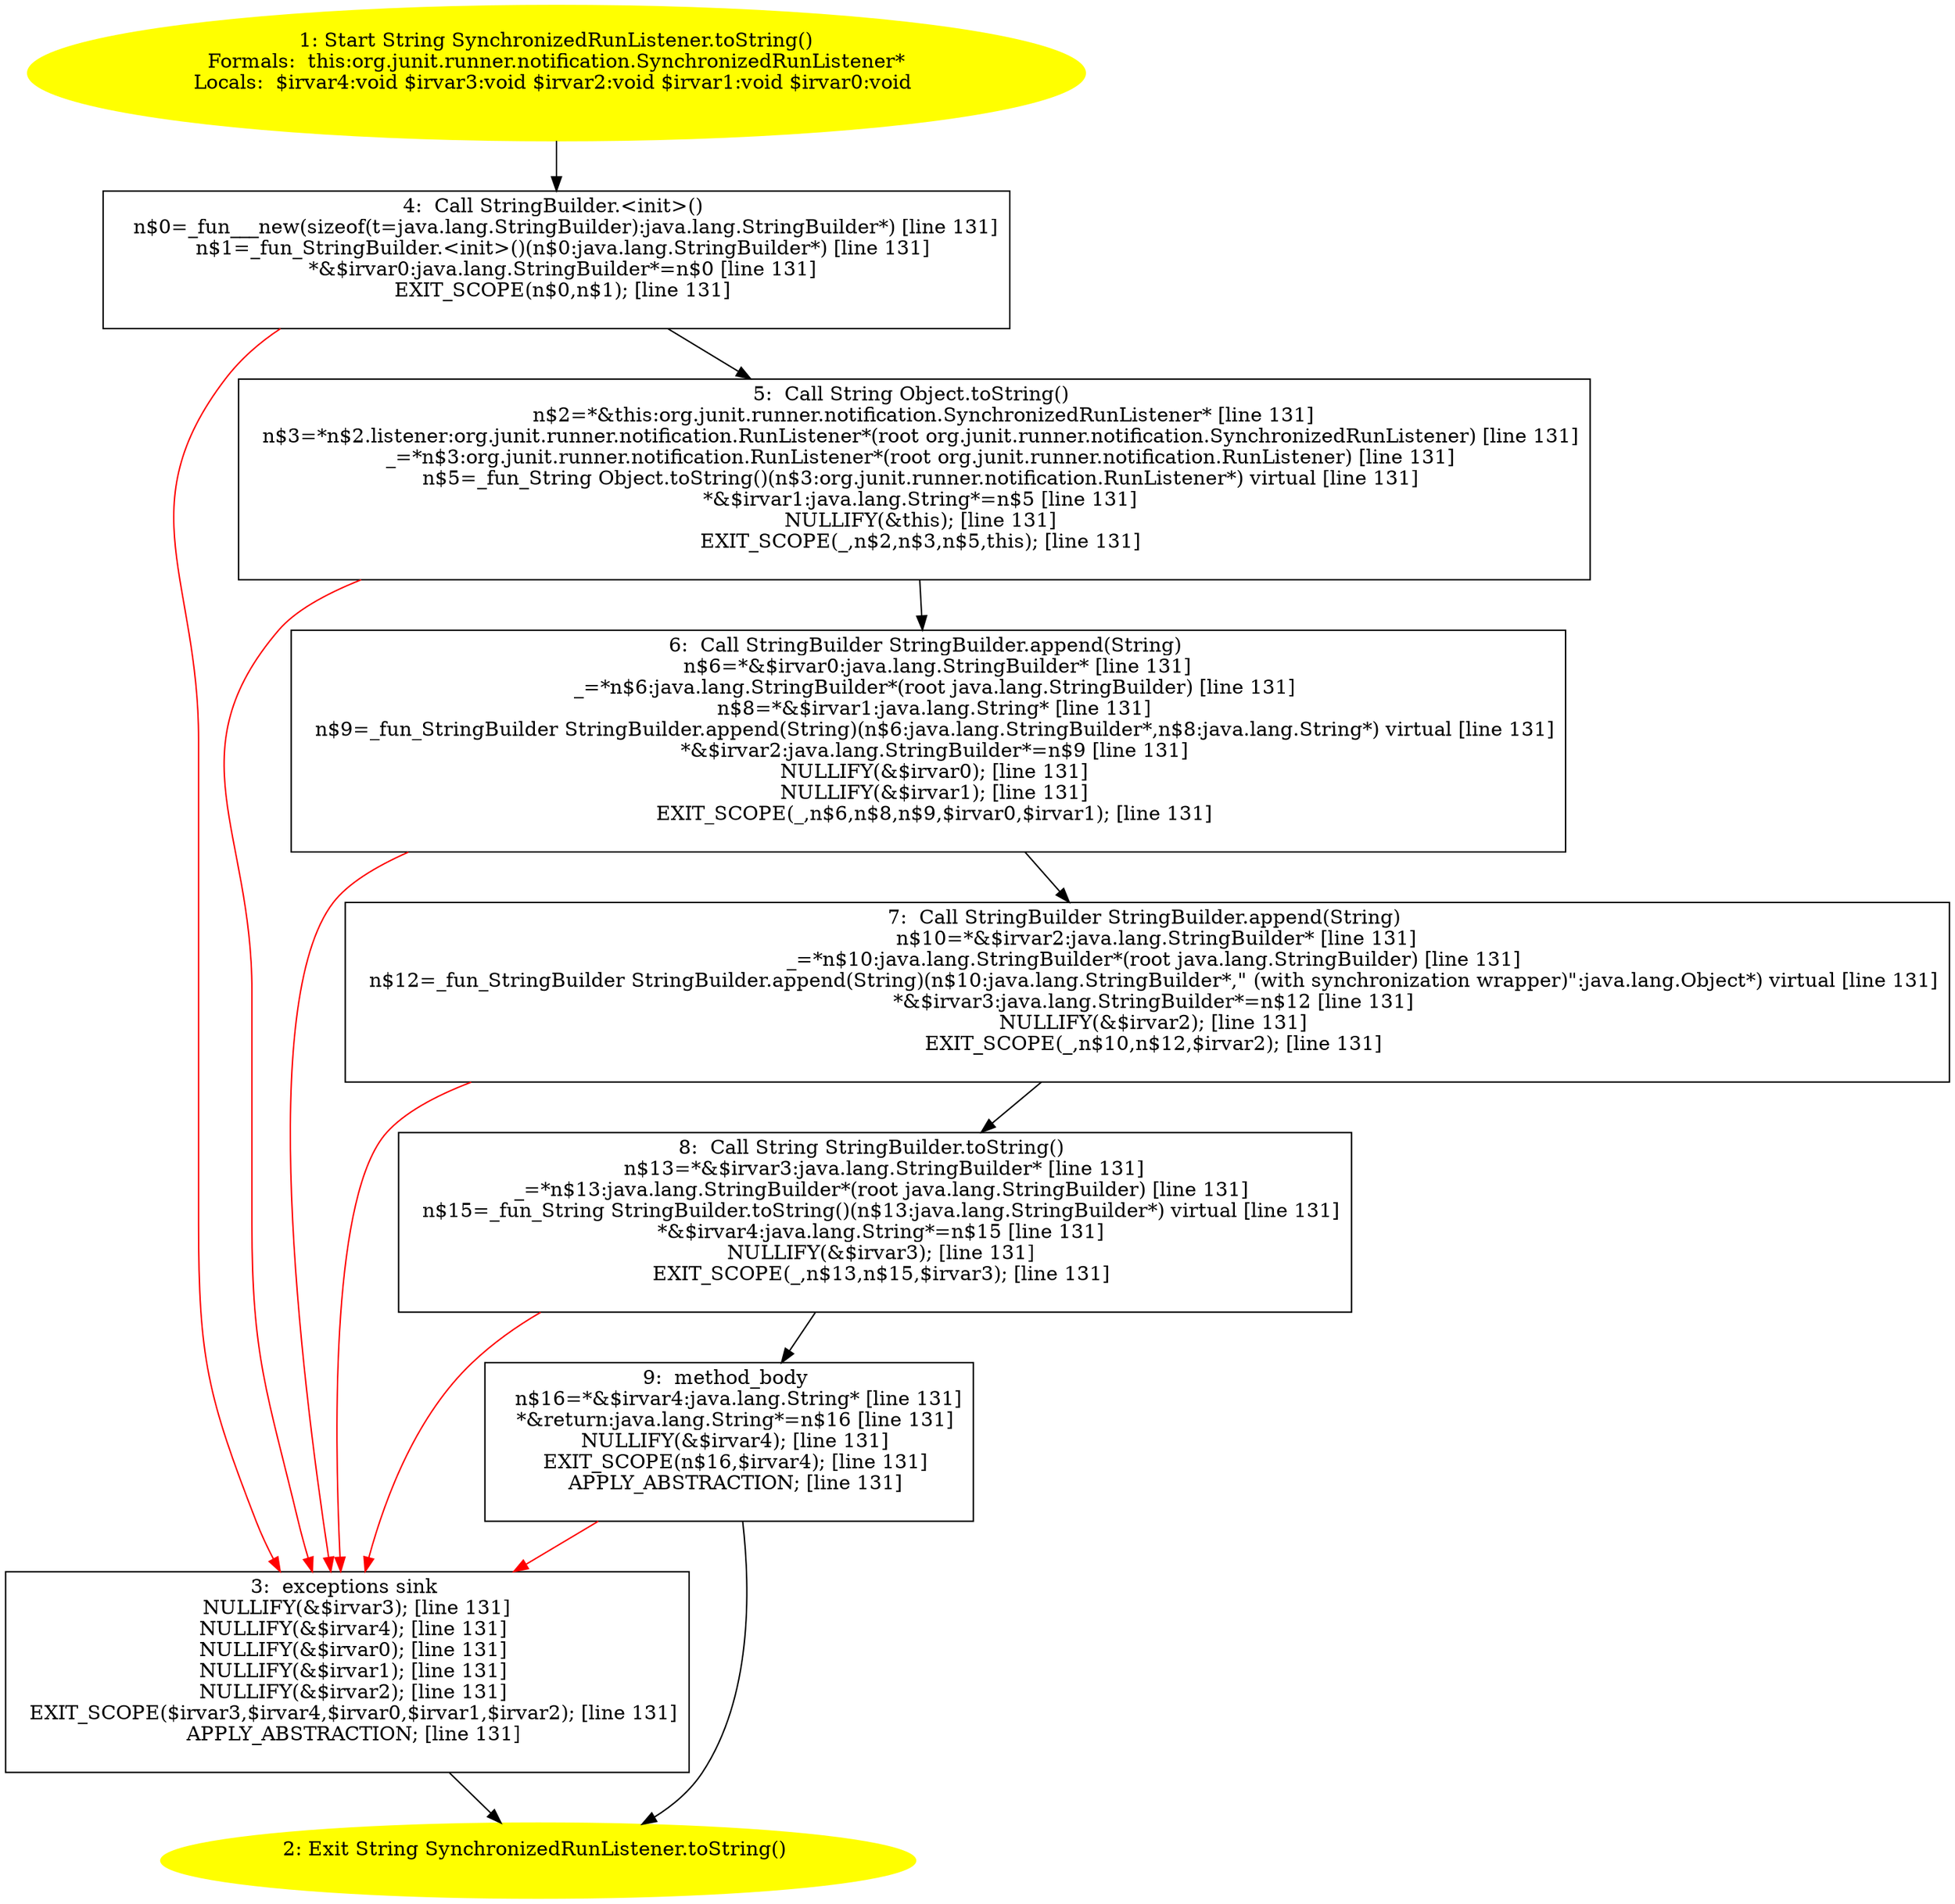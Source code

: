 /* @generated */
digraph cfg {
"org.junit.runner.notification.SynchronizedRunListener.toString():java.lang.String.eabfa92c25ee15ecffce3fce57859cb3_1" [label="1: Start String SynchronizedRunListener.toString()\nFormals:  this:org.junit.runner.notification.SynchronizedRunListener*\nLocals:  $irvar4:void $irvar3:void $irvar2:void $irvar1:void $irvar0:void \n  " color=yellow style=filled]
	

	 "org.junit.runner.notification.SynchronizedRunListener.toString():java.lang.String.eabfa92c25ee15ecffce3fce57859cb3_1" -> "org.junit.runner.notification.SynchronizedRunListener.toString():java.lang.String.eabfa92c25ee15ecffce3fce57859cb3_4" ;
"org.junit.runner.notification.SynchronizedRunListener.toString():java.lang.String.eabfa92c25ee15ecffce3fce57859cb3_2" [label="2: Exit String SynchronizedRunListener.toString() \n  " color=yellow style=filled]
	

"org.junit.runner.notification.SynchronizedRunListener.toString():java.lang.String.eabfa92c25ee15ecffce3fce57859cb3_3" [label="3:  exceptions sink \n   NULLIFY(&$irvar3); [line 131]\n  NULLIFY(&$irvar4); [line 131]\n  NULLIFY(&$irvar0); [line 131]\n  NULLIFY(&$irvar1); [line 131]\n  NULLIFY(&$irvar2); [line 131]\n  EXIT_SCOPE($irvar3,$irvar4,$irvar0,$irvar1,$irvar2); [line 131]\n  APPLY_ABSTRACTION; [line 131]\n " shape="box"]
	

	 "org.junit.runner.notification.SynchronizedRunListener.toString():java.lang.String.eabfa92c25ee15ecffce3fce57859cb3_3" -> "org.junit.runner.notification.SynchronizedRunListener.toString():java.lang.String.eabfa92c25ee15ecffce3fce57859cb3_2" ;
"org.junit.runner.notification.SynchronizedRunListener.toString():java.lang.String.eabfa92c25ee15ecffce3fce57859cb3_4" [label="4:  Call StringBuilder.<init>() \n   n$0=_fun___new(sizeof(t=java.lang.StringBuilder):java.lang.StringBuilder*) [line 131]\n  n$1=_fun_StringBuilder.<init>()(n$0:java.lang.StringBuilder*) [line 131]\n  *&$irvar0:java.lang.StringBuilder*=n$0 [line 131]\n  EXIT_SCOPE(n$0,n$1); [line 131]\n " shape="box"]
	

	 "org.junit.runner.notification.SynchronizedRunListener.toString():java.lang.String.eabfa92c25ee15ecffce3fce57859cb3_4" -> "org.junit.runner.notification.SynchronizedRunListener.toString():java.lang.String.eabfa92c25ee15ecffce3fce57859cb3_5" ;
	 "org.junit.runner.notification.SynchronizedRunListener.toString():java.lang.String.eabfa92c25ee15ecffce3fce57859cb3_4" -> "org.junit.runner.notification.SynchronizedRunListener.toString():java.lang.String.eabfa92c25ee15ecffce3fce57859cb3_3" [color="red" ];
"org.junit.runner.notification.SynchronizedRunListener.toString():java.lang.String.eabfa92c25ee15ecffce3fce57859cb3_5" [label="5:  Call String Object.toString() \n   n$2=*&this:org.junit.runner.notification.SynchronizedRunListener* [line 131]\n  n$3=*n$2.listener:org.junit.runner.notification.RunListener*(root org.junit.runner.notification.SynchronizedRunListener) [line 131]\n  _=*n$3:org.junit.runner.notification.RunListener*(root org.junit.runner.notification.RunListener) [line 131]\n  n$5=_fun_String Object.toString()(n$3:org.junit.runner.notification.RunListener*) virtual [line 131]\n  *&$irvar1:java.lang.String*=n$5 [line 131]\n  NULLIFY(&this); [line 131]\n  EXIT_SCOPE(_,n$2,n$3,n$5,this); [line 131]\n " shape="box"]
	

	 "org.junit.runner.notification.SynchronizedRunListener.toString():java.lang.String.eabfa92c25ee15ecffce3fce57859cb3_5" -> "org.junit.runner.notification.SynchronizedRunListener.toString():java.lang.String.eabfa92c25ee15ecffce3fce57859cb3_6" ;
	 "org.junit.runner.notification.SynchronizedRunListener.toString():java.lang.String.eabfa92c25ee15ecffce3fce57859cb3_5" -> "org.junit.runner.notification.SynchronizedRunListener.toString():java.lang.String.eabfa92c25ee15ecffce3fce57859cb3_3" [color="red" ];
"org.junit.runner.notification.SynchronizedRunListener.toString():java.lang.String.eabfa92c25ee15ecffce3fce57859cb3_6" [label="6:  Call StringBuilder StringBuilder.append(String) \n   n$6=*&$irvar0:java.lang.StringBuilder* [line 131]\n  _=*n$6:java.lang.StringBuilder*(root java.lang.StringBuilder) [line 131]\n  n$8=*&$irvar1:java.lang.String* [line 131]\n  n$9=_fun_StringBuilder StringBuilder.append(String)(n$6:java.lang.StringBuilder*,n$8:java.lang.String*) virtual [line 131]\n  *&$irvar2:java.lang.StringBuilder*=n$9 [line 131]\n  NULLIFY(&$irvar0); [line 131]\n  NULLIFY(&$irvar1); [line 131]\n  EXIT_SCOPE(_,n$6,n$8,n$9,$irvar0,$irvar1); [line 131]\n " shape="box"]
	

	 "org.junit.runner.notification.SynchronizedRunListener.toString():java.lang.String.eabfa92c25ee15ecffce3fce57859cb3_6" -> "org.junit.runner.notification.SynchronizedRunListener.toString():java.lang.String.eabfa92c25ee15ecffce3fce57859cb3_7" ;
	 "org.junit.runner.notification.SynchronizedRunListener.toString():java.lang.String.eabfa92c25ee15ecffce3fce57859cb3_6" -> "org.junit.runner.notification.SynchronizedRunListener.toString():java.lang.String.eabfa92c25ee15ecffce3fce57859cb3_3" [color="red" ];
"org.junit.runner.notification.SynchronizedRunListener.toString():java.lang.String.eabfa92c25ee15ecffce3fce57859cb3_7" [label="7:  Call StringBuilder StringBuilder.append(String) \n   n$10=*&$irvar2:java.lang.StringBuilder* [line 131]\n  _=*n$10:java.lang.StringBuilder*(root java.lang.StringBuilder) [line 131]\n  n$12=_fun_StringBuilder StringBuilder.append(String)(n$10:java.lang.StringBuilder*,\" (with synchronization wrapper)\":java.lang.Object*) virtual [line 131]\n  *&$irvar3:java.lang.StringBuilder*=n$12 [line 131]\n  NULLIFY(&$irvar2); [line 131]\n  EXIT_SCOPE(_,n$10,n$12,$irvar2); [line 131]\n " shape="box"]
	

	 "org.junit.runner.notification.SynchronizedRunListener.toString():java.lang.String.eabfa92c25ee15ecffce3fce57859cb3_7" -> "org.junit.runner.notification.SynchronizedRunListener.toString():java.lang.String.eabfa92c25ee15ecffce3fce57859cb3_8" ;
	 "org.junit.runner.notification.SynchronizedRunListener.toString():java.lang.String.eabfa92c25ee15ecffce3fce57859cb3_7" -> "org.junit.runner.notification.SynchronizedRunListener.toString():java.lang.String.eabfa92c25ee15ecffce3fce57859cb3_3" [color="red" ];
"org.junit.runner.notification.SynchronizedRunListener.toString():java.lang.String.eabfa92c25ee15ecffce3fce57859cb3_8" [label="8:  Call String StringBuilder.toString() \n   n$13=*&$irvar3:java.lang.StringBuilder* [line 131]\n  _=*n$13:java.lang.StringBuilder*(root java.lang.StringBuilder) [line 131]\n  n$15=_fun_String StringBuilder.toString()(n$13:java.lang.StringBuilder*) virtual [line 131]\n  *&$irvar4:java.lang.String*=n$15 [line 131]\n  NULLIFY(&$irvar3); [line 131]\n  EXIT_SCOPE(_,n$13,n$15,$irvar3); [line 131]\n " shape="box"]
	

	 "org.junit.runner.notification.SynchronizedRunListener.toString():java.lang.String.eabfa92c25ee15ecffce3fce57859cb3_8" -> "org.junit.runner.notification.SynchronizedRunListener.toString():java.lang.String.eabfa92c25ee15ecffce3fce57859cb3_9" ;
	 "org.junit.runner.notification.SynchronizedRunListener.toString():java.lang.String.eabfa92c25ee15ecffce3fce57859cb3_8" -> "org.junit.runner.notification.SynchronizedRunListener.toString():java.lang.String.eabfa92c25ee15ecffce3fce57859cb3_3" [color="red" ];
"org.junit.runner.notification.SynchronizedRunListener.toString():java.lang.String.eabfa92c25ee15ecffce3fce57859cb3_9" [label="9:  method_body \n   n$16=*&$irvar4:java.lang.String* [line 131]\n  *&return:java.lang.String*=n$16 [line 131]\n  NULLIFY(&$irvar4); [line 131]\n  EXIT_SCOPE(n$16,$irvar4); [line 131]\n  APPLY_ABSTRACTION; [line 131]\n " shape="box"]
	

	 "org.junit.runner.notification.SynchronizedRunListener.toString():java.lang.String.eabfa92c25ee15ecffce3fce57859cb3_9" -> "org.junit.runner.notification.SynchronizedRunListener.toString():java.lang.String.eabfa92c25ee15ecffce3fce57859cb3_2" ;
	 "org.junit.runner.notification.SynchronizedRunListener.toString():java.lang.String.eabfa92c25ee15ecffce3fce57859cb3_9" -> "org.junit.runner.notification.SynchronizedRunListener.toString():java.lang.String.eabfa92c25ee15ecffce3fce57859cb3_3" [color="red" ];
}
